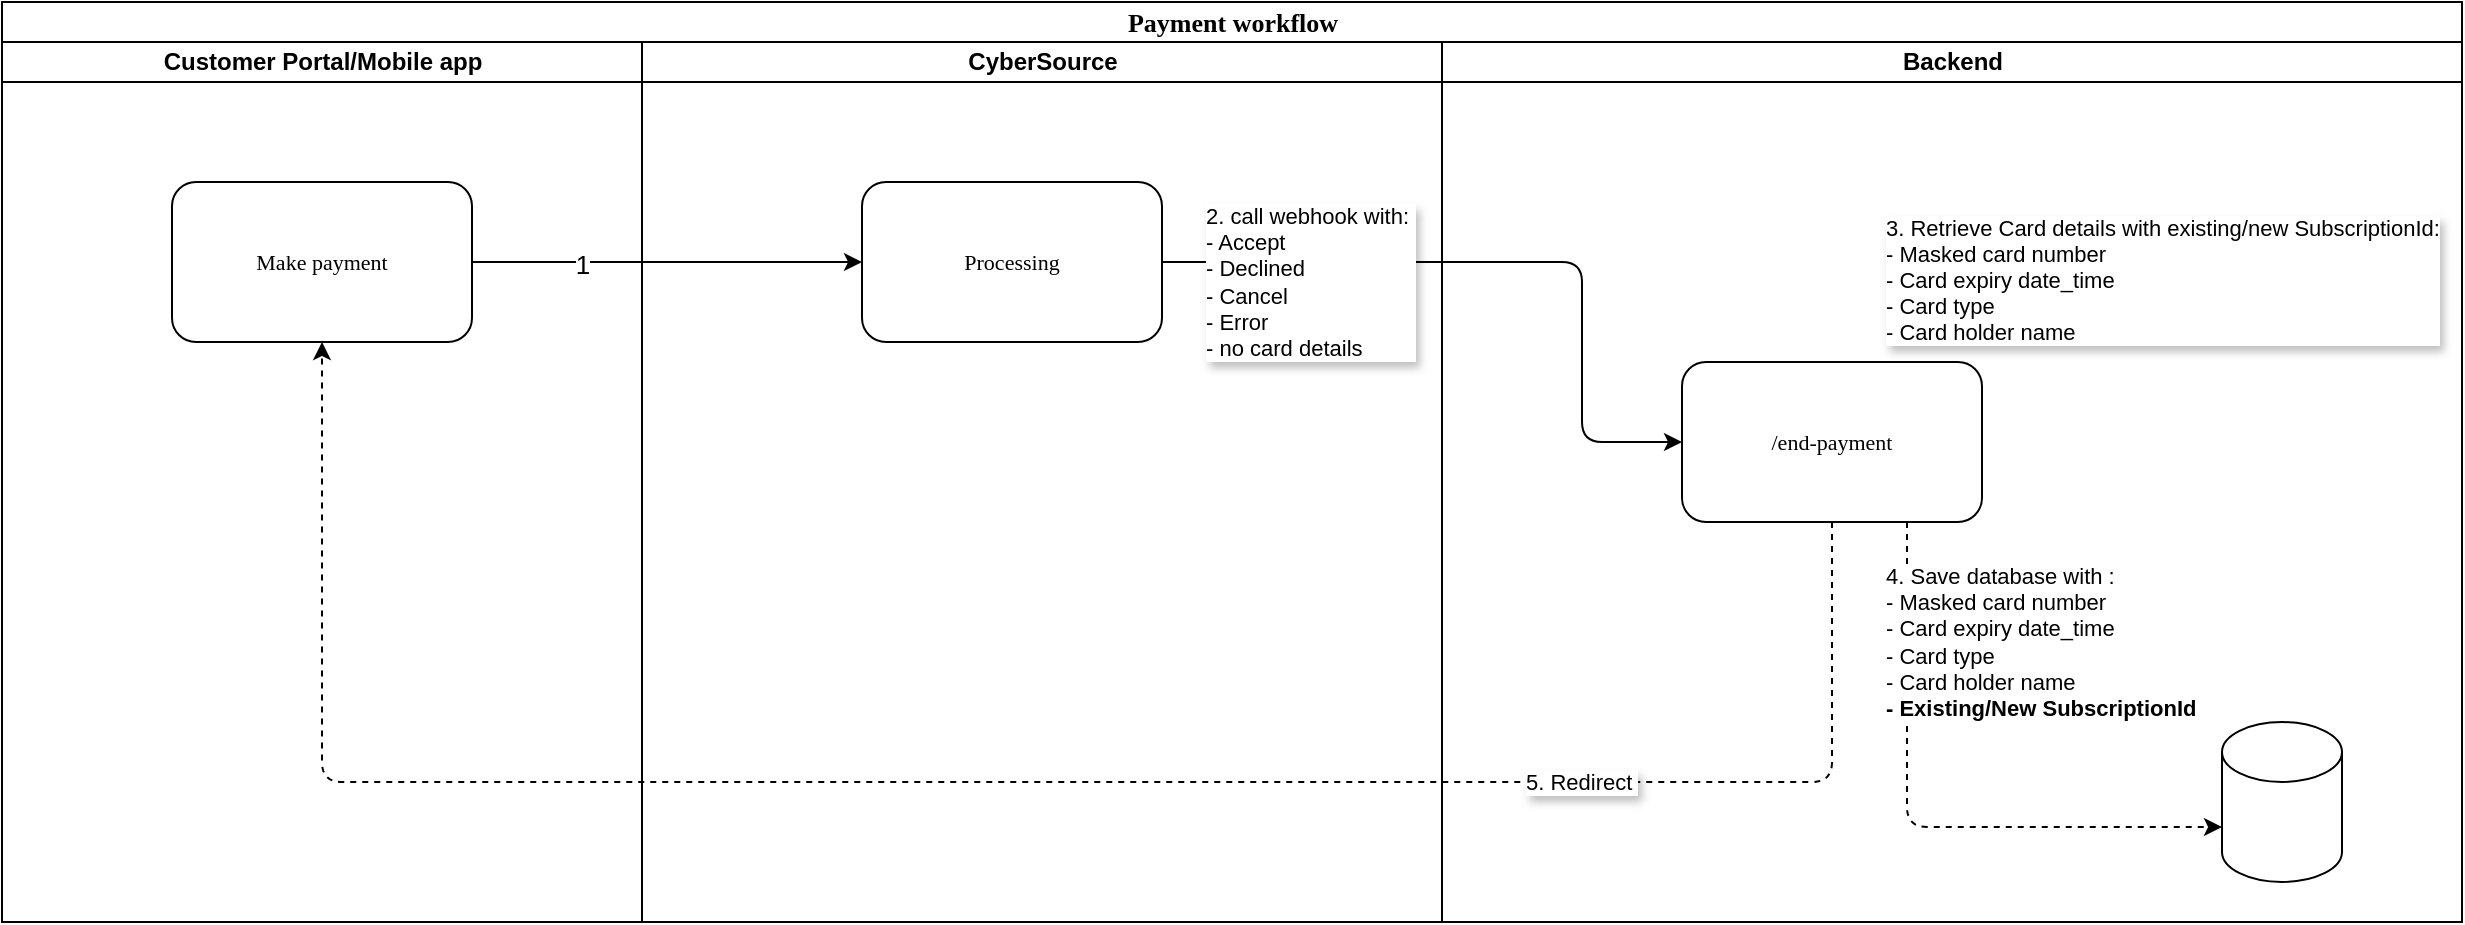 <mxfile version="24.5.1" type="github">
  <diagram name="Page-1" id="74e2e168-ea6b-b213-b513-2b3c1d86103e">
    <mxGraphModel dx="1235" dy="727" grid="1" gridSize="10" guides="1" tooltips="1" connect="1" arrows="1" fold="1" page="1" pageScale="1" pageWidth="1100" pageHeight="850" background="none" math="0" shadow="0">
      <root>
        <mxCell id="0" />
        <mxCell id="1" parent="0" />
        <mxCell id="77e6c97f196da883-1" value="Payment workflow" style="swimlane;html=1;childLayout=stackLayout;startSize=20;rounded=0;shadow=0;labelBackgroundColor=none;strokeWidth=1;fontFamily=Verdana;fontSize=13;align=center;swimlaneLine=1;fillStyle=auto;" parent="1" vertex="1">
          <mxGeometry x="70" y="90" width="1230" height="460" as="geometry" />
        </mxCell>
        <mxCell id="77e6c97f196da883-3" value="Customer Portal/Mobile app" style="swimlane;html=1;startSize=20;" parent="77e6c97f196da883-1" vertex="1">
          <mxGeometry y="20" width="320" height="440" as="geometry" />
        </mxCell>
        <mxCell id="77e6c97f196da883-11" value="Make payment" style="rounded=1;whiteSpace=wrap;html=1;shadow=0;labelBackgroundColor=none;strokeWidth=1;fontFamily=Verdana;fontSize=11;align=center;" parent="77e6c97f196da883-3" vertex="1">
          <mxGeometry x="85" y="70" width="150" height="80" as="geometry" />
        </mxCell>
        <mxCell id="77e6c97f196da883-4" value="CyberSource" style="swimlane;html=1;startSize=20;" parent="77e6c97f196da883-1" vertex="1">
          <mxGeometry x="320" y="20" width="400" height="440" as="geometry" />
        </mxCell>
        <mxCell id="8T-MgHasqNdfyZr7QTSr-6" value="Processing" style="rounded=1;whiteSpace=wrap;html=1;shadow=0;labelBackgroundColor=none;strokeWidth=1;fontFamily=Verdana;fontSize=11;align=center;" vertex="1" parent="77e6c97f196da883-4">
          <mxGeometry x="110" y="70" width="150" height="80" as="geometry" />
        </mxCell>
        <mxCell id="8T-MgHasqNdfyZr7QTSr-7" value="" style="endArrow=classic;html=1;rounded=0;exitX=1;exitY=0.5;exitDx=0;exitDy=0;entryX=0;entryY=0.5;entryDx=0;entryDy=0;" edge="1" parent="77e6c97f196da883-1" source="77e6c97f196da883-11" target="8T-MgHasqNdfyZr7QTSr-6">
          <mxGeometry width="50" height="50" relative="1" as="geometry">
            <mxPoint x="510" y="210" as="sourcePoint" />
            <mxPoint x="560" y="160" as="targetPoint" />
          </mxGeometry>
        </mxCell>
        <mxCell id="8T-MgHasqNdfyZr7QTSr-11" value="1" style="edgeLabel;html=1;align=center;verticalAlign=middle;resizable=0;points=[];fontSize=13;" vertex="1" connectable="0" parent="8T-MgHasqNdfyZr7QTSr-7">
          <mxGeometry x="-0.442" y="-1" relative="1" as="geometry">
            <mxPoint as="offset" />
          </mxGeometry>
        </mxCell>
        <mxCell id="8T-MgHasqNdfyZr7QTSr-10" value="" style="endArrow=classic;html=1;rounded=1;exitX=1;exitY=0.5;exitDx=0;exitDy=0;edgeStyle=orthogonalEdgeStyle;curved=0;entryX=0;entryY=0.5;entryDx=0;entryDy=0;" edge="1" parent="77e6c97f196da883-1" source="8T-MgHasqNdfyZr7QTSr-6" target="8T-MgHasqNdfyZr7QTSr-8">
          <mxGeometry width="50" height="50" relative="1" as="geometry">
            <mxPoint x="510" y="210" as="sourcePoint" />
            <mxPoint x="710" y="320" as="targetPoint" />
            <Array as="points">
              <mxPoint x="790" y="130" />
              <mxPoint x="790" y="220" />
            </Array>
          </mxGeometry>
        </mxCell>
        <mxCell id="8T-MgHasqNdfyZr7QTSr-12" value="2. call webhook with:&amp;nbsp;&lt;br&gt;- Accept&lt;div&gt;- Declined&lt;/div&gt;&lt;div&gt;- Cancel&lt;/div&gt;&lt;div&gt;- Error&lt;/div&gt;&lt;div&gt;- no card details&lt;/div&gt;" style="edgeLabel;html=1;align=left;verticalAlign=middle;resizable=0;points=[];labelBorderColor=none;spacingTop=0;textShadow=1;" vertex="1" connectable="0" parent="8T-MgHasqNdfyZr7QTSr-10">
          <mxGeometry x="-0.668" y="4" relative="1" as="geometry">
            <mxPoint x="-38" y="14" as="offset" />
          </mxGeometry>
        </mxCell>
        <mxCell id="8T-MgHasqNdfyZr7QTSr-14" value="" style="endArrow=classic;html=1;rounded=1;edgeStyle=orthogonalEdgeStyle;curved=0;entryX=0.5;entryY=1;entryDx=0;entryDy=0;exitX=0.5;exitY=1;exitDx=0;exitDy=0;dashed=1;" edge="1" parent="77e6c97f196da883-1" source="8T-MgHasqNdfyZr7QTSr-8" target="77e6c97f196da883-11">
          <mxGeometry width="50" height="50" relative="1" as="geometry">
            <mxPoint x="790" y="240" as="sourcePoint" />
            <mxPoint x="620" y="330" as="targetPoint" />
            <Array as="points">
              <mxPoint x="915" y="390" />
              <mxPoint x="160" y="390" />
            </Array>
          </mxGeometry>
        </mxCell>
        <mxCell id="8T-MgHasqNdfyZr7QTSr-15" value="5. Redirect&amp;nbsp;" style="edgeLabel;html=1;align=left;verticalAlign=middle;resizable=0;points=[];labelBorderColor=none;spacingTop=0;textShadow=1;" vertex="1" connectable="0" parent="8T-MgHasqNdfyZr7QTSr-14">
          <mxGeometry x="-0.668" y="4" relative="1" as="geometry">
            <mxPoint x="-102" y="-4" as="offset" />
          </mxGeometry>
        </mxCell>
        <mxCell id="8T-MgHasqNdfyZr7QTSr-16" value="3. Retrieve Card details with existing/new SubscriptionId:&lt;div&gt;- Masked card number&lt;/div&gt;&lt;div&gt;- Card expiry date_time&lt;/div&gt;&lt;div&gt;- Card type&lt;/div&gt;&lt;div&gt;- Card holder name&lt;/div&gt;" style="edgeLabel;html=1;align=left;verticalAlign=middle;resizable=0;points=[];labelBorderColor=none;textShadow=1;" vertex="1" connectable="0" parent="8T-MgHasqNdfyZr7QTSr-14">
          <mxGeometry x="-0.944" y="3" relative="1" as="geometry">
            <mxPoint x="22" y="-152" as="offset" />
          </mxGeometry>
        </mxCell>
        <mxCell id="77e6c97f196da883-5" value="Backend" style="swimlane;html=1;startSize=20;" parent="77e6c97f196da883-1" vertex="1">
          <mxGeometry x="720" y="20" width="510" height="440" as="geometry" />
        </mxCell>
        <mxCell id="8T-MgHasqNdfyZr7QTSr-8" value="/end-payment" style="rounded=1;whiteSpace=wrap;html=1;shadow=0;labelBackgroundColor=none;strokeWidth=1;fontFamily=Verdana;fontSize=11;align=center;" vertex="1" parent="77e6c97f196da883-5">
          <mxGeometry x="120" y="160" width="150" height="80" as="geometry" />
        </mxCell>
        <mxCell id="8T-MgHasqNdfyZr7QTSr-17" value="" style="shape=cylinder3;whiteSpace=wrap;html=1;boundedLbl=1;backgroundOutline=1;size=15;" vertex="1" parent="77e6c97f196da883-5">
          <mxGeometry x="390" y="340" width="60" height="80" as="geometry" />
        </mxCell>
        <mxCell id="8T-MgHasqNdfyZr7QTSr-19" value="" style="endArrow=classic;html=1;rounded=1;entryX=0;entryY=0;entryDx=0;entryDy=52.5;entryPerimeter=0;exitX=0.75;exitY=1;exitDx=0;exitDy=0;edgeStyle=orthogonalEdgeStyle;dashed=1;curved=0;" edge="1" parent="77e6c97f196da883-5" source="8T-MgHasqNdfyZr7QTSr-8" target="8T-MgHasqNdfyZr7QTSr-17">
          <mxGeometry width="50" height="50" relative="1" as="geometry">
            <mxPoint x="-120" y="260" as="sourcePoint" />
            <mxPoint x="-70" y="210" as="targetPoint" />
          </mxGeometry>
        </mxCell>
        <mxCell id="8T-MgHasqNdfyZr7QTSr-20" value="&lt;span style=&quot;&quot;&gt;4. Save database with :&lt;/span&gt;&lt;div style=&quot;&quot;&gt;- Masked card number&lt;/div&gt;&lt;div style=&quot;&quot;&gt;- Card expiry date_time&lt;/div&gt;&lt;div style=&quot;&quot;&gt;- Card type&lt;/div&gt;&lt;div style=&quot;&quot;&gt;- Card holder name&lt;/div&gt;&lt;div style=&quot;&quot;&gt;&lt;b&gt;- Existing/New SubscriptionId&lt;/b&gt;&lt;/div&gt;" style="edgeLabel;html=1;align=left;verticalAlign=middle;resizable=0;points=[];" vertex="1" connectable="0" parent="8T-MgHasqNdfyZr7QTSr-19">
          <mxGeometry x="-0.703" y="5" relative="1" as="geometry">
            <mxPoint x="-18" y="14" as="offset" />
          </mxGeometry>
        </mxCell>
      </root>
    </mxGraphModel>
  </diagram>
</mxfile>
